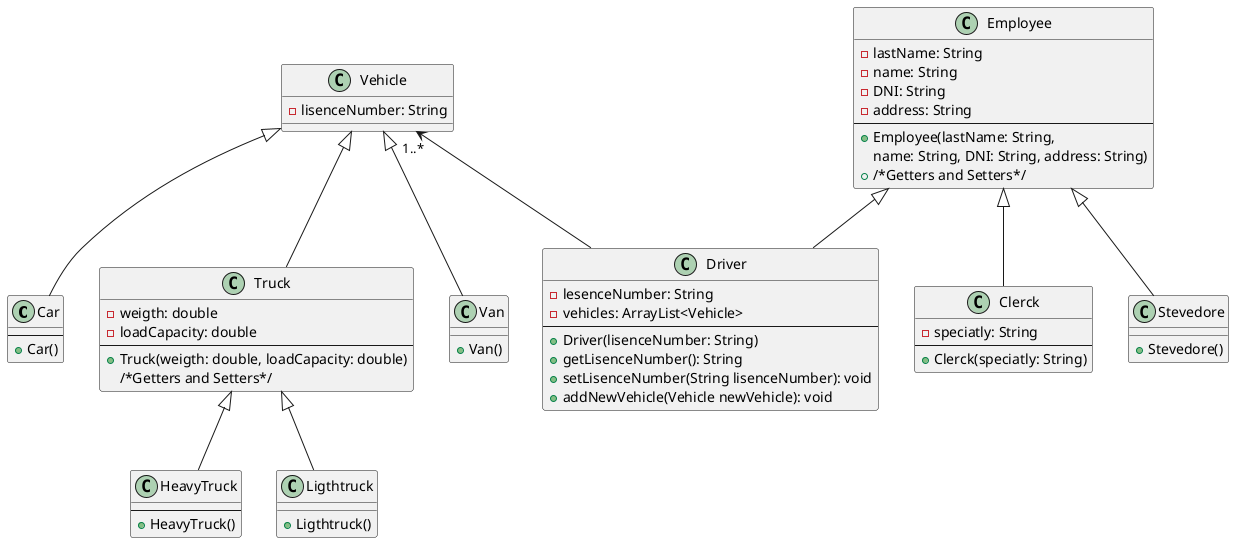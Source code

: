 @startuml
class Car{
--
+ Car()
}
class Clerck{
- speciatly: String
--
+Clerck(speciatly: String)
}
class Driver{
-lesenceNumber: String
-vehicles: ArrayList<Vehicle>
--
+Driver(lisenceNumber: String)
+getLisenceNumber(): String
+setLisenceNumber(String lisenceNumber): void
+addNewVehicle(Vehicle newVehicle): void
}
class Employee{
-lastName: String
-name: String
-DNI: String
-address: String
--
+Employee(lastName: String,
name: String, DNI: String, address: String)
+/*Getters and Setters*/
}
class HeavyTruck{
--
+HeavyTruck()
}
class Ligthtruck{
+Ligthtruck()
}
class Stevedore{
+Stevedore()
}
class Truck{
-weigth: double
-loadCapacity: double
--
+Truck(weigth: double, loadCapacity: double)
/*Getters and Setters*/
}
class Van{
+Van()
}
class Vehicle{
-lisenceNumber: String
}
Employee <|-- Driver
Employee <|-- Clerck
Employee <|-- Stevedore
Vehicle"1..*"<-- Driver
Vehicle<|-- Car
Vehicle<|-- Van
Vehicle<|-- Truck
Truck<|-- Ligthtruck
Truck<|-- HeavyTruck
@enduml